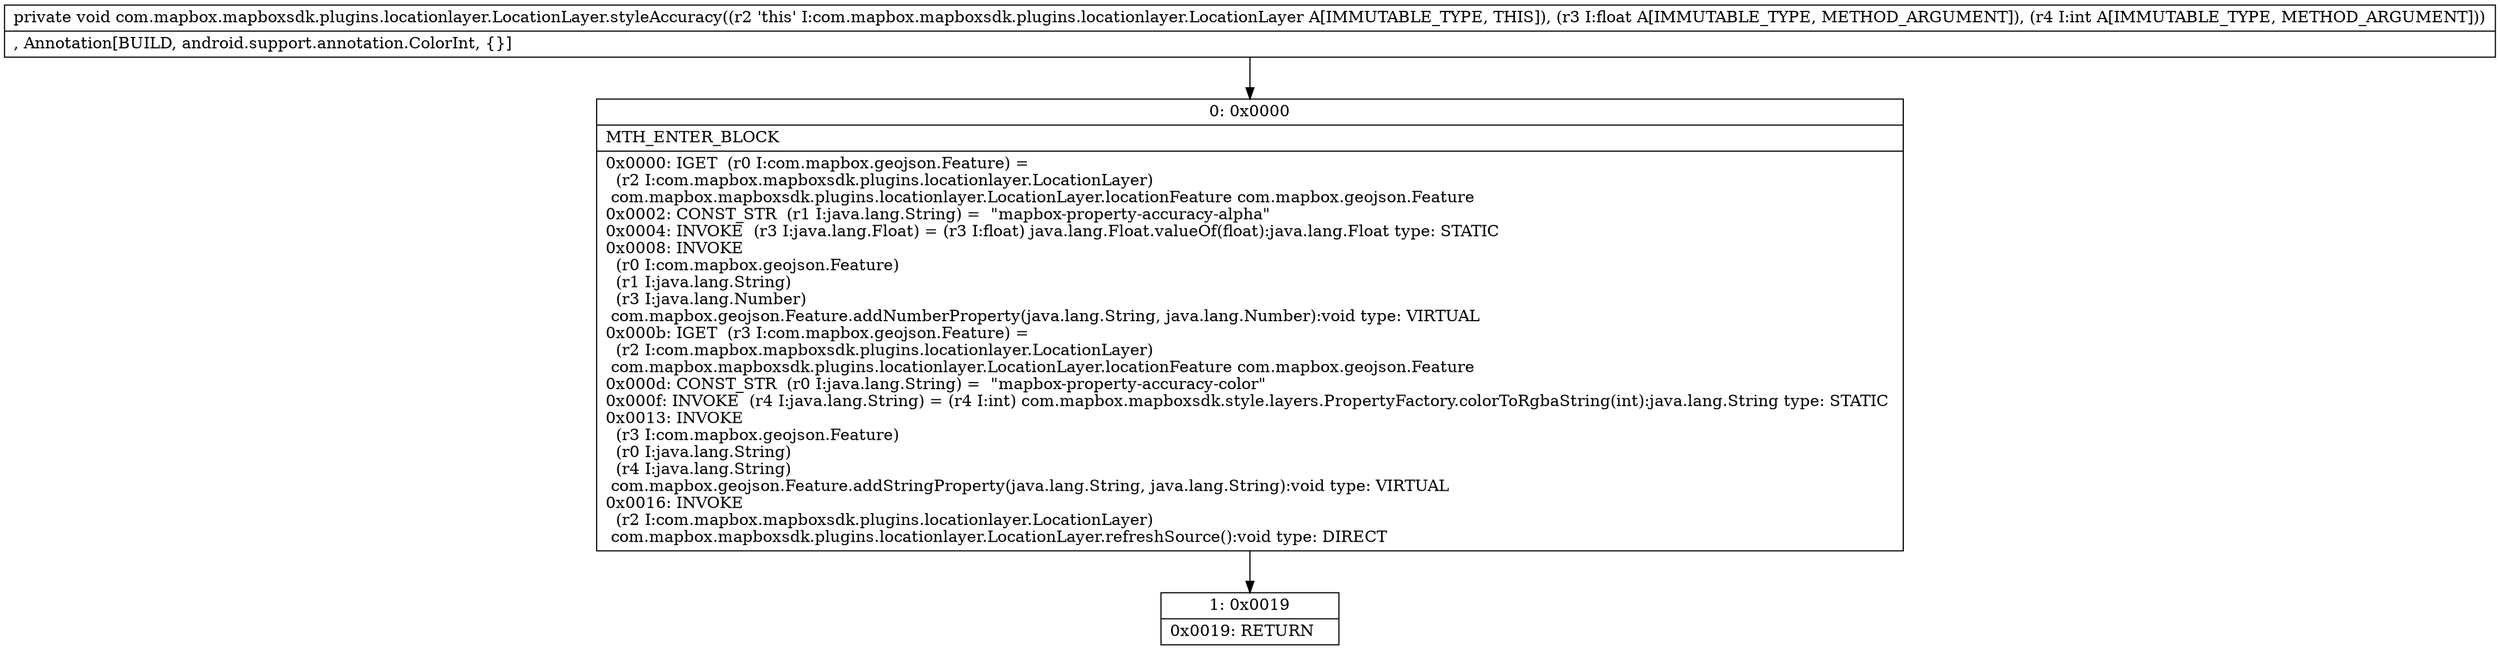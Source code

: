 digraph "CFG forcom.mapbox.mapboxsdk.plugins.locationlayer.LocationLayer.styleAccuracy(FI)V" {
Node_0 [shape=record,label="{0\:\ 0x0000|MTH_ENTER_BLOCK\l|0x0000: IGET  (r0 I:com.mapbox.geojson.Feature) = \l  (r2 I:com.mapbox.mapboxsdk.plugins.locationlayer.LocationLayer)\l com.mapbox.mapboxsdk.plugins.locationlayer.LocationLayer.locationFeature com.mapbox.geojson.Feature \l0x0002: CONST_STR  (r1 I:java.lang.String) =  \"mapbox\-property\-accuracy\-alpha\" \l0x0004: INVOKE  (r3 I:java.lang.Float) = (r3 I:float) java.lang.Float.valueOf(float):java.lang.Float type: STATIC \l0x0008: INVOKE  \l  (r0 I:com.mapbox.geojson.Feature)\l  (r1 I:java.lang.String)\l  (r3 I:java.lang.Number)\l com.mapbox.geojson.Feature.addNumberProperty(java.lang.String, java.lang.Number):void type: VIRTUAL \l0x000b: IGET  (r3 I:com.mapbox.geojson.Feature) = \l  (r2 I:com.mapbox.mapboxsdk.plugins.locationlayer.LocationLayer)\l com.mapbox.mapboxsdk.plugins.locationlayer.LocationLayer.locationFeature com.mapbox.geojson.Feature \l0x000d: CONST_STR  (r0 I:java.lang.String) =  \"mapbox\-property\-accuracy\-color\" \l0x000f: INVOKE  (r4 I:java.lang.String) = (r4 I:int) com.mapbox.mapboxsdk.style.layers.PropertyFactory.colorToRgbaString(int):java.lang.String type: STATIC \l0x0013: INVOKE  \l  (r3 I:com.mapbox.geojson.Feature)\l  (r0 I:java.lang.String)\l  (r4 I:java.lang.String)\l com.mapbox.geojson.Feature.addStringProperty(java.lang.String, java.lang.String):void type: VIRTUAL \l0x0016: INVOKE  \l  (r2 I:com.mapbox.mapboxsdk.plugins.locationlayer.LocationLayer)\l com.mapbox.mapboxsdk.plugins.locationlayer.LocationLayer.refreshSource():void type: DIRECT \l}"];
Node_1 [shape=record,label="{1\:\ 0x0019|0x0019: RETURN   \l}"];
MethodNode[shape=record,label="{private void com.mapbox.mapboxsdk.plugins.locationlayer.LocationLayer.styleAccuracy((r2 'this' I:com.mapbox.mapboxsdk.plugins.locationlayer.LocationLayer A[IMMUTABLE_TYPE, THIS]), (r3 I:float A[IMMUTABLE_TYPE, METHOD_ARGUMENT]), (r4 I:int A[IMMUTABLE_TYPE, METHOD_ARGUMENT]))  | , Annotation[BUILD, android.support.annotation.ColorInt, \{\}]\l}"];
MethodNode -> Node_0;
Node_0 -> Node_1;
}

